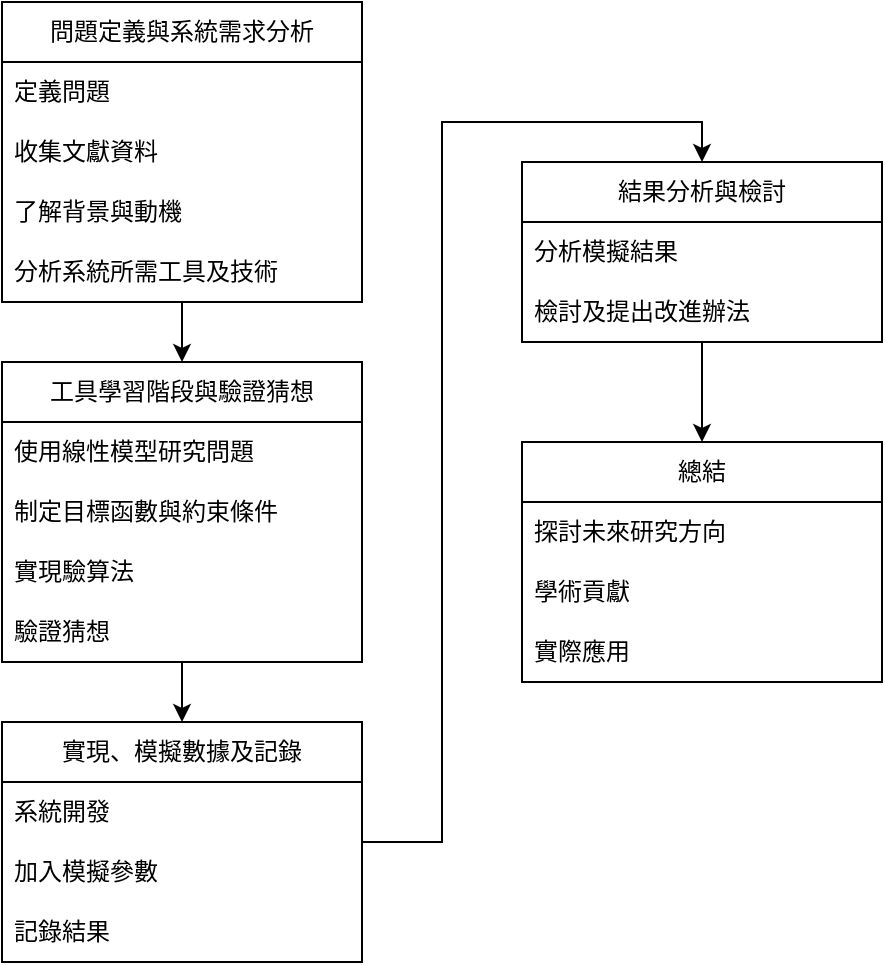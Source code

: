 <mxfile version="25.0.3">
  <diagram name="第 1 页" id="5si3_gkfQNfe9EMZ74D0">
    <mxGraphModel dx="604" dy="591" grid="0" gridSize="10" guides="1" tooltips="1" connect="1" arrows="1" fold="1" page="1" pageScale="1" pageWidth="827" pageHeight="1169" math="0" shadow="0">
      <root>
        <mxCell id="0" />
        <mxCell id="1" parent="0" />
        <mxCell id="WmQTwLkzbpWxtb9AJw3_-13" style="edgeStyle=orthogonalEdgeStyle;rounded=0;orthogonalLoop=1;jettySize=auto;html=1;entryX=0.5;entryY=0;entryDx=0;entryDy=0;" edge="1" parent="1" source="WmQTwLkzbpWxtb9AJw3_-1" target="WmQTwLkzbpWxtb9AJw3_-9">
          <mxGeometry relative="1" as="geometry" />
        </mxCell>
        <mxCell id="WmQTwLkzbpWxtb9AJw3_-1" value="問題定義與系統需求分析" style="swimlane;fontStyle=0;childLayout=stackLayout;horizontal=1;startSize=30;horizontalStack=0;resizeParent=1;resizeParentMax=0;resizeLast=0;collapsible=1;marginBottom=0;whiteSpace=wrap;html=1;" vertex="1" parent="1">
          <mxGeometry x="110" y="160" width="180" height="150" as="geometry">
            <mxRectangle x="110" y="190" width="170" height="30" as="alternateBounds" />
          </mxGeometry>
        </mxCell>
        <mxCell id="WmQTwLkzbpWxtb9AJw3_-2" value="定義問題" style="text;strokeColor=none;fillColor=none;align=left;verticalAlign=middle;spacingLeft=4;spacingRight=4;overflow=hidden;points=[[0,0.5],[1,0.5]];portConstraint=eastwest;rotatable=0;whiteSpace=wrap;html=1;" vertex="1" parent="WmQTwLkzbpWxtb9AJw3_-1">
          <mxGeometry y="30" width="180" height="30" as="geometry" />
        </mxCell>
        <mxCell id="WmQTwLkzbpWxtb9AJw3_-3" value="收集文獻資料" style="text;strokeColor=none;fillColor=none;align=left;verticalAlign=middle;spacingLeft=4;spacingRight=4;overflow=hidden;points=[[0,0.5],[1,0.5]];portConstraint=eastwest;rotatable=0;whiteSpace=wrap;html=1;" vertex="1" parent="WmQTwLkzbpWxtb9AJw3_-1">
          <mxGeometry y="60" width="180" height="30" as="geometry" />
        </mxCell>
        <mxCell id="WmQTwLkzbpWxtb9AJw3_-20" value="了解背景與動機" style="text;strokeColor=none;fillColor=none;align=left;verticalAlign=middle;spacingLeft=4;spacingRight=4;overflow=hidden;points=[[0,0.5],[1,0.5]];portConstraint=eastwest;rotatable=0;whiteSpace=wrap;html=1;" vertex="1" parent="WmQTwLkzbpWxtb9AJw3_-1">
          <mxGeometry y="90" width="180" height="30" as="geometry" />
        </mxCell>
        <mxCell id="WmQTwLkzbpWxtb9AJw3_-4" value="分析系統所需工具及技術" style="text;strokeColor=none;fillColor=none;align=left;verticalAlign=middle;spacingLeft=4;spacingRight=4;overflow=hidden;points=[[0,0.5],[1,0.5]];portConstraint=eastwest;rotatable=0;whiteSpace=wrap;html=1;" vertex="1" parent="WmQTwLkzbpWxtb9AJw3_-1">
          <mxGeometry y="120" width="180" height="30" as="geometry" />
        </mxCell>
        <mxCell id="WmQTwLkzbpWxtb9AJw3_-18" style="edgeStyle=orthogonalEdgeStyle;rounded=0;orthogonalLoop=1;jettySize=auto;html=1;" edge="1" parent="1" source="WmQTwLkzbpWxtb9AJw3_-9" target="WmQTwLkzbpWxtb9AJw3_-14">
          <mxGeometry relative="1" as="geometry" />
        </mxCell>
        <mxCell id="WmQTwLkzbpWxtb9AJw3_-9" value="工具學習階段與驗證猜想" style="swimlane;fontStyle=0;childLayout=stackLayout;horizontal=1;startSize=30;horizontalStack=0;resizeParent=1;resizeParentMax=0;resizeLast=0;collapsible=1;marginBottom=0;whiteSpace=wrap;html=1;" vertex="1" parent="1">
          <mxGeometry x="110" y="340" width="180" height="150" as="geometry">
            <mxRectangle x="110" y="190" width="170" height="30" as="alternateBounds" />
          </mxGeometry>
        </mxCell>
        <mxCell id="WmQTwLkzbpWxtb9AJw3_-10" value="使用線性模型研究問題" style="text;strokeColor=none;fillColor=none;align=left;verticalAlign=middle;spacingLeft=4;spacingRight=4;overflow=hidden;points=[[0,0.5],[1,0.5]];portConstraint=eastwest;rotatable=0;whiteSpace=wrap;html=1;" vertex="1" parent="WmQTwLkzbpWxtb9AJw3_-9">
          <mxGeometry y="30" width="180" height="30" as="geometry" />
        </mxCell>
        <mxCell id="WmQTwLkzbpWxtb9AJw3_-11" value="制定目標函數與約束條件" style="text;strokeColor=none;fillColor=none;align=left;verticalAlign=middle;spacingLeft=4;spacingRight=4;overflow=hidden;points=[[0,0.5],[1,0.5]];portConstraint=eastwest;rotatable=0;whiteSpace=wrap;html=1;" vertex="1" parent="WmQTwLkzbpWxtb9AJw3_-9">
          <mxGeometry y="60" width="180" height="30" as="geometry" />
        </mxCell>
        <mxCell id="WmQTwLkzbpWxtb9AJw3_-12" value="實現驗算法" style="text;strokeColor=none;fillColor=none;align=left;verticalAlign=middle;spacingLeft=4;spacingRight=4;overflow=hidden;points=[[0,0.5],[1,0.5]];portConstraint=eastwest;rotatable=0;whiteSpace=wrap;html=1;" vertex="1" parent="WmQTwLkzbpWxtb9AJw3_-9">
          <mxGeometry y="90" width="180" height="30" as="geometry" />
        </mxCell>
        <mxCell id="WmQTwLkzbpWxtb9AJw3_-21" value="驗證猜想" style="text;strokeColor=none;fillColor=none;align=left;verticalAlign=middle;spacingLeft=4;spacingRight=4;overflow=hidden;points=[[0,0.5],[1,0.5]];portConstraint=eastwest;rotatable=0;whiteSpace=wrap;html=1;" vertex="1" parent="WmQTwLkzbpWxtb9AJw3_-9">
          <mxGeometry y="120" width="180" height="30" as="geometry" />
        </mxCell>
        <mxCell id="WmQTwLkzbpWxtb9AJw3_-26" style="edgeStyle=orthogonalEdgeStyle;rounded=0;orthogonalLoop=1;jettySize=auto;html=1;entryX=0.5;entryY=0;entryDx=0;entryDy=0;" edge="1" parent="1" source="WmQTwLkzbpWxtb9AJw3_-14" target="WmQTwLkzbpWxtb9AJw3_-22">
          <mxGeometry relative="1" as="geometry" />
        </mxCell>
        <mxCell id="WmQTwLkzbpWxtb9AJw3_-14" value="實現、模擬數據及記錄" style="swimlane;fontStyle=0;childLayout=stackLayout;horizontal=1;startSize=30;horizontalStack=0;resizeParent=1;resizeParentMax=0;resizeLast=0;collapsible=1;marginBottom=0;whiteSpace=wrap;html=1;" vertex="1" parent="1">
          <mxGeometry x="110" y="520" width="180" height="120" as="geometry">
            <mxRectangle x="110" y="190" width="170" height="30" as="alternateBounds" />
          </mxGeometry>
        </mxCell>
        <mxCell id="WmQTwLkzbpWxtb9AJw3_-15" value="系統開發" style="text;strokeColor=none;fillColor=none;align=left;verticalAlign=middle;spacingLeft=4;spacingRight=4;overflow=hidden;points=[[0,0.5],[1,0.5]];portConstraint=eastwest;rotatable=0;whiteSpace=wrap;html=1;" vertex="1" parent="WmQTwLkzbpWxtb9AJw3_-14">
          <mxGeometry y="30" width="180" height="30" as="geometry" />
        </mxCell>
        <mxCell id="WmQTwLkzbpWxtb9AJw3_-16" value="加入模擬參數" style="text;strokeColor=none;fillColor=none;align=left;verticalAlign=middle;spacingLeft=4;spacingRight=4;overflow=hidden;points=[[0,0.5],[1,0.5]];portConstraint=eastwest;rotatable=0;whiteSpace=wrap;html=1;" vertex="1" parent="WmQTwLkzbpWxtb9AJw3_-14">
          <mxGeometry y="60" width="180" height="30" as="geometry" />
        </mxCell>
        <mxCell id="WmQTwLkzbpWxtb9AJw3_-17" value="記錄結果" style="text;strokeColor=none;fillColor=none;align=left;verticalAlign=middle;spacingLeft=4;spacingRight=4;overflow=hidden;points=[[0,0.5],[1,0.5]];portConstraint=eastwest;rotatable=0;whiteSpace=wrap;html=1;" vertex="1" parent="WmQTwLkzbpWxtb9AJw3_-14">
          <mxGeometry y="90" width="180" height="30" as="geometry" />
        </mxCell>
        <mxCell id="WmQTwLkzbpWxtb9AJw3_-31" style="edgeStyle=orthogonalEdgeStyle;rounded=0;orthogonalLoop=1;jettySize=auto;html=1;entryX=0.5;entryY=0;entryDx=0;entryDy=0;" edge="1" parent="1" source="WmQTwLkzbpWxtb9AJw3_-22" target="WmQTwLkzbpWxtb9AJw3_-27">
          <mxGeometry relative="1" as="geometry" />
        </mxCell>
        <mxCell id="WmQTwLkzbpWxtb9AJw3_-22" value="結果分析與檢討" style="swimlane;fontStyle=0;childLayout=stackLayout;horizontal=1;startSize=30;horizontalStack=0;resizeParent=1;resizeParentMax=0;resizeLast=0;collapsible=1;marginBottom=0;whiteSpace=wrap;html=1;" vertex="1" parent="1">
          <mxGeometry x="370" y="240" width="180" height="90" as="geometry">
            <mxRectangle x="110" y="190" width="170" height="30" as="alternateBounds" />
          </mxGeometry>
        </mxCell>
        <mxCell id="WmQTwLkzbpWxtb9AJw3_-23" value="分析模擬結果" style="text;strokeColor=none;fillColor=none;align=left;verticalAlign=middle;spacingLeft=4;spacingRight=4;overflow=hidden;points=[[0,0.5],[1,0.5]];portConstraint=eastwest;rotatable=0;whiteSpace=wrap;html=1;" vertex="1" parent="WmQTwLkzbpWxtb9AJw3_-22">
          <mxGeometry y="30" width="180" height="30" as="geometry" />
        </mxCell>
        <mxCell id="WmQTwLkzbpWxtb9AJw3_-24" value="檢討及提出改進辦法" style="text;strokeColor=none;fillColor=none;align=left;verticalAlign=middle;spacingLeft=4;spacingRight=4;overflow=hidden;points=[[0,0.5],[1,0.5]];portConstraint=eastwest;rotatable=0;whiteSpace=wrap;html=1;" vertex="1" parent="WmQTwLkzbpWxtb9AJw3_-22">
          <mxGeometry y="60" width="180" height="30" as="geometry" />
        </mxCell>
        <mxCell id="WmQTwLkzbpWxtb9AJw3_-27" value="總結" style="swimlane;fontStyle=0;childLayout=stackLayout;horizontal=1;startSize=30;horizontalStack=0;resizeParent=1;resizeParentMax=0;resizeLast=0;collapsible=1;marginBottom=0;whiteSpace=wrap;html=1;" vertex="1" parent="1">
          <mxGeometry x="370" y="380" width="180" height="120" as="geometry">
            <mxRectangle x="110" y="190" width="170" height="30" as="alternateBounds" />
          </mxGeometry>
        </mxCell>
        <mxCell id="WmQTwLkzbpWxtb9AJw3_-28" value="探討未來研究方向" style="text;strokeColor=none;fillColor=none;align=left;verticalAlign=middle;spacingLeft=4;spacingRight=4;overflow=hidden;points=[[0,0.5],[1,0.5]];portConstraint=eastwest;rotatable=0;whiteSpace=wrap;html=1;" vertex="1" parent="WmQTwLkzbpWxtb9AJw3_-27">
          <mxGeometry y="30" width="180" height="30" as="geometry" />
        </mxCell>
        <mxCell id="WmQTwLkzbpWxtb9AJw3_-29" value="學術貢獻" style="text;strokeColor=none;fillColor=none;align=left;verticalAlign=middle;spacingLeft=4;spacingRight=4;overflow=hidden;points=[[0,0.5],[1,0.5]];portConstraint=eastwest;rotatable=0;whiteSpace=wrap;html=1;" vertex="1" parent="WmQTwLkzbpWxtb9AJw3_-27">
          <mxGeometry y="60" width="180" height="30" as="geometry" />
        </mxCell>
        <mxCell id="WmQTwLkzbpWxtb9AJw3_-30" value="實際應用" style="text;strokeColor=none;fillColor=none;align=left;verticalAlign=middle;spacingLeft=4;spacingRight=4;overflow=hidden;points=[[0,0.5],[1,0.5]];portConstraint=eastwest;rotatable=0;whiteSpace=wrap;html=1;" vertex="1" parent="WmQTwLkzbpWxtb9AJw3_-27">
          <mxGeometry y="90" width="180" height="30" as="geometry" />
        </mxCell>
      </root>
    </mxGraphModel>
  </diagram>
</mxfile>
